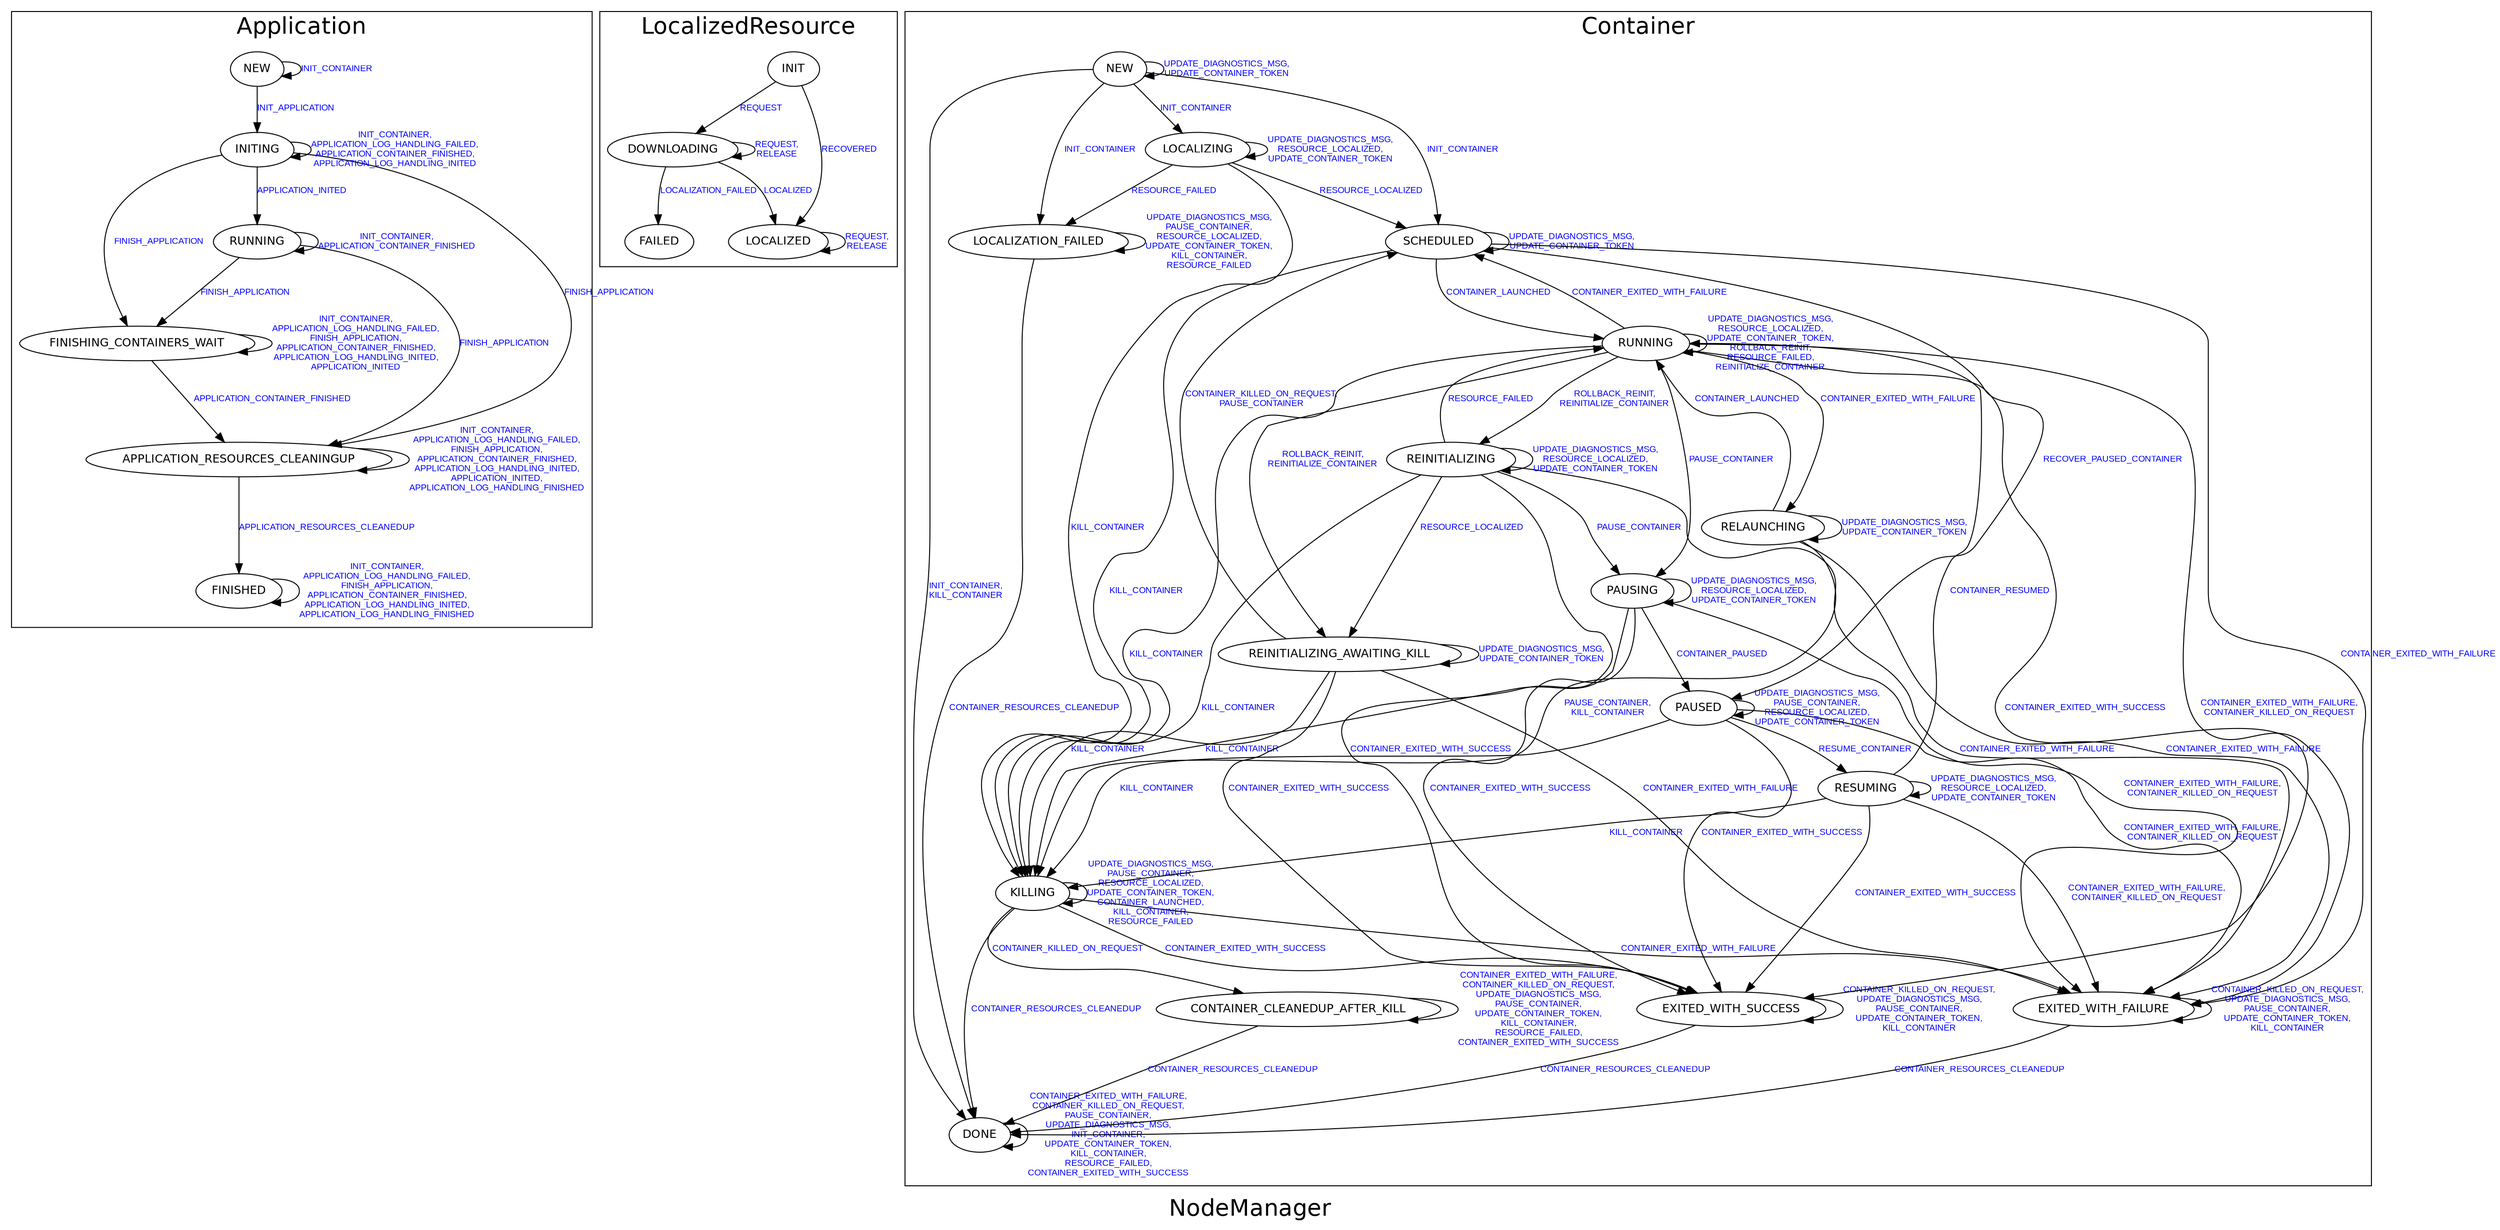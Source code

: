 digraph NodeManager {
graph [ label="NodeManager", fontsize=24, fontname=Helvetica];
node [fontsize=12, fontname=Helvetica];
edge [fontsize=9, fontcolor=blue, fontname=Arial];
subgraph cluster_Application {
label="Application"
  "Application.FINISHING_CONTAINERS_WAIT" [ label = FINISHING_CONTAINERS_WAIT ];
  "Application.FINISHING_CONTAINERS_WAIT" -> "Application.FINISHING_CONTAINERS_WAIT" [ label = "INIT_CONTAINER,\nAPPLICATION_LOG_HANDLING_FAILED,\nFINISH_APPLICATION,\nAPPLICATION_CONTAINER_FINISHED,\nAPPLICATION_LOG_HANDLING_INITED,\nAPPLICATION_INITED" ];
  "Application.FINISHING_CONTAINERS_WAIT" -> "Application.APPLICATION_RESOURCES_CLEANINGUP" [ label = "APPLICATION_CONTAINER_FINISHED" ];
  "Application.INITING" [ label = INITING ];
  "Application.INITING" -> "Application.INITING" [ label = "INIT_CONTAINER,\nAPPLICATION_LOG_HANDLING_FAILED,\nAPPLICATION_CONTAINER_FINISHED,\nAPPLICATION_LOG_HANDLING_INITED" ];
  "Application.INITING" -> "Application.FINISHING_CONTAINERS_WAIT" [ label = "FINISH_APPLICATION" ];
  "Application.INITING" -> "Application.APPLICATION_RESOURCES_CLEANINGUP" [ label = "FINISH_APPLICATION" ];
  "Application.INITING" -> "Application.RUNNING" [ label = "APPLICATION_INITED" ];
  "Application.APPLICATION_RESOURCES_CLEANINGUP" [ label = APPLICATION_RESOURCES_CLEANINGUP ];
  "Application.APPLICATION_RESOURCES_CLEANINGUP" -> "Application.APPLICATION_RESOURCES_CLEANINGUP" [ label = "INIT_CONTAINER,\nAPPLICATION_LOG_HANDLING_FAILED,\nFINISH_APPLICATION,\nAPPLICATION_CONTAINER_FINISHED,\nAPPLICATION_LOG_HANDLING_INITED,\nAPPLICATION_INITED,\nAPPLICATION_LOG_HANDLING_FINISHED" ];
  "Application.APPLICATION_RESOURCES_CLEANINGUP" -> "Application.FINISHED" [ label = "APPLICATION_RESOURCES_CLEANEDUP" ];
  "Application.NEW" [ label = NEW ];
  "Application.NEW" -> "Application.NEW" [ label = "INIT_CONTAINER" ];
  "Application.NEW" -> "Application.INITING" [ label = "INIT_APPLICATION" ];
  "Application.FINISHED" [ label = FINISHED ];
  "Application.FINISHED" -> "Application.FINISHED" [ label = "INIT_CONTAINER,\nAPPLICATION_LOG_HANDLING_FAILED,\nFINISH_APPLICATION,\nAPPLICATION_CONTAINER_FINISHED,\nAPPLICATION_LOG_HANDLING_INITED,\nAPPLICATION_LOG_HANDLING_FINISHED" ];
  "Application.RUNNING" [ label = RUNNING ];
  "Application.RUNNING" -> "Application.RUNNING" [ label = "INIT_CONTAINER,\nAPPLICATION_CONTAINER_FINISHED" ];
  "Application.RUNNING" -> "Application.FINISHING_CONTAINERS_WAIT" [ label = "FINISH_APPLICATION" ];
  "Application.RUNNING" -> "Application.APPLICATION_RESOURCES_CLEANINGUP" [ label = "FINISH_APPLICATION" ];
}

subgraph cluster_LocalizedResource {
label="LocalizedResource"
  "LocalizedResource.LOCALIZED" [ label = LOCALIZED ];
  "LocalizedResource.LOCALIZED" -> "LocalizedResource.LOCALIZED" [ label = "REQUEST,\nRELEASE" ];
  "LocalizedResource.DOWNLOADING" [ label = DOWNLOADING ];
  "LocalizedResource.DOWNLOADING" -> "LocalizedResource.DOWNLOADING" [ label = "REQUEST,\nRELEASE" ];
  "LocalizedResource.DOWNLOADING" -> "LocalizedResource.FAILED" [ label = "LOCALIZATION_FAILED" ];
  "LocalizedResource.DOWNLOADING" -> "LocalizedResource.LOCALIZED" [ label = "LOCALIZED" ];
  "LocalizedResource.FAILED" [ label = FAILED ];
  "LocalizedResource.INIT" [ label = INIT ];
  "LocalizedResource.INIT" -> "LocalizedResource.DOWNLOADING" [ label = "REQUEST" ];
  "LocalizedResource.INIT" -> "LocalizedResource.LOCALIZED" [ label = "RECOVERED" ];
}

subgraph cluster_Container {
label="Container"
  "Container.NEW" [ label = NEW ];
  "Container.NEW" -> "Container.NEW" [ label = "UPDATE_DIAGNOSTICS_MSG,\nUPDATE_CONTAINER_TOKEN" ];
  "Container.NEW" -> "Container.LOCALIZING" [ label = "INIT_CONTAINER" ];
  "Container.NEW" -> "Container.LOCALIZATION_FAILED" [ label = "INIT_CONTAINER" ];
  "Container.NEW" -> "Container.SCHEDULED" [ label = "INIT_CONTAINER" ];
  "Container.NEW" -> "Container.DONE" [ label = "INIT_CONTAINER,\nKILL_CONTAINER" ];
  "Container.EXITED_WITH_SUCCESS" [ label = EXITED_WITH_SUCCESS ];
  "Container.EXITED_WITH_SUCCESS" -> "Container.EXITED_WITH_SUCCESS" [ label = "CONTAINER_KILLED_ON_REQUEST,\nUPDATE_DIAGNOSTICS_MSG,\nPAUSE_CONTAINER,\nUPDATE_CONTAINER_TOKEN,\nKILL_CONTAINER" ];
  "Container.EXITED_WITH_SUCCESS" -> "Container.DONE" [ label = "CONTAINER_RESOURCES_CLEANEDUP" ];
  "Container.RUNNING" [ label = RUNNING ];
  "Container.RUNNING" -> "Container.SCHEDULED" [ label = "CONTAINER_EXITED_WITH_FAILURE" ];
  "Container.RUNNING" -> "Container.RELAUNCHING" [ label = "CONTAINER_EXITED_WITH_FAILURE" ];
  "Container.RUNNING" -> "Container.EXITED_WITH_FAILURE" [ label = "CONTAINER_EXITED_WITH_FAILURE,\nCONTAINER_KILLED_ON_REQUEST" ];
  "Container.RUNNING" -> "Container.RUNNING" [ label = "UPDATE_DIAGNOSTICS_MSG,\nRESOURCE_LOCALIZED,\nUPDATE_CONTAINER_TOKEN,\nROLLBACK_REINIT,\nRESOURCE_FAILED,\nREINITIALIZE_CONTAINER" ];
  "Container.RUNNING" -> "Container.PAUSING" [ label = "PAUSE_CONTAINER" ];
  "Container.RUNNING" -> "Container.REINITIALIZING" [ label = "ROLLBACK_REINIT,\nREINITIALIZE_CONTAINER" ];
  "Container.RUNNING" -> "Container.REINITIALIZING_AWAITING_KILL" [ label = "ROLLBACK_REINIT,\nREINITIALIZE_CONTAINER" ];
  "Container.RUNNING" -> "Container.KILLING" [ label = "KILL_CONTAINER" ];
  "Container.RUNNING" -> "Container.EXITED_WITH_SUCCESS" [ label = "CONTAINER_EXITED_WITH_SUCCESS" ];
  "Container.RELAUNCHING" [ label = RELAUNCHING ];
  "Container.RELAUNCHING" -> "Container.EXITED_WITH_FAILURE" [ label = "CONTAINER_EXITED_WITH_FAILURE" ];
  "Container.RELAUNCHING" -> "Container.RELAUNCHING" [ label = "UPDATE_DIAGNOSTICS_MSG,\nUPDATE_CONTAINER_TOKEN" ];
  "Container.RELAUNCHING" -> "Container.KILLING" [ label = "PAUSE_CONTAINER,\nKILL_CONTAINER" ];
  "Container.RELAUNCHING" -> "Container.RUNNING" [ label = "CONTAINER_LAUNCHED" ];
  "Container.CONTAINER_CLEANEDUP_AFTER_KILL" [ label = CONTAINER_CLEANEDUP_AFTER_KILL ];
  "Container.CONTAINER_CLEANEDUP_AFTER_KILL" -> "Container.CONTAINER_CLEANEDUP_AFTER_KILL" [ label = "CONTAINER_EXITED_WITH_FAILURE,\nCONTAINER_KILLED_ON_REQUEST,\nUPDATE_DIAGNOSTICS_MSG,\nPAUSE_CONTAINER,\nUPDATE_CONTAINER_TOKEN,\nKILL_CONTAINER,\nRESOURCE_FAILED,\nCONTAINER_EXITED_WITH_SUCCESS" ];
  "Container.CONTAINER_CLEANEDUP_AFTER_KILL" -> "Container.DONE" [ label = "CONTAINER_RESOURCES_CLEANEDUP" ];
  "Container.EXITED_WITH_FAILURE" [ label = EXITED_WITH_FAILURE ];
  "Container.EXITED_WITH_FAILURE" -> "Container.EXITED_WITH_FAILURE" [ label = "CONTAINER_KILLED_ON_REQUEST,\nUPDATE_DIAGNOSTICS_MSG,\nPAUSE_CONTAINER,\nUPDATE_CONTAINER_TOKEN,\nKILL_CONTAINER" ];
  "Container.EXITED_WITH_FAILURE" -> "Container.DONE" [ label = "CONTAINER_RESOURCES_CLEANEDUP" ];
  "Container.REINITIALIZING" [ label = REINITIALIZING ];
  "Container.REINITIALIZING" -> "Container.EXITED_WITH_FAILURE" [ label = "CONTAINER_EXITED_WITH_FAILURE" ];
  "Container.REINITIALIZING" -> "Container.REINITIALIZING" [ label = "UPDATE_DIAGNOSTICS_MSG,\nRESOURCE_LOCALIZED,\nUPDATE_CONTAINER_TOKEN" ];
  "Container.REINITIALIZING" -> "Container.PAUSING" [ label = "PAUSE_CONTAINER" ];
  "Container.REINITIALIZING" -> "Container.REINITIALIZING_AWAITING_KILL" [ label = "RESOURCE_LOCALIZED" ];
  "Container.REINITIALIZING" -> "Container.KILLING" [ label = "KILL_CONTAINER" ];
  "Container.REINITIALIZING" -> "Container.RUNNING" [ label = "RESOURCE_FAILED" ];
  "Container.REINITIALIZING" -> "Container.EXITED_WITH_SUCCESS" [ label = "CONTAINER_EXITED_WITH_SUCCESS" ];
  "Container.RESUMING" [ label = RESUMING ];
  "Container.RESUMING" -> "Container.EXITED_WITH_FAILURE" [ label = "CONTAINER_EXITED_WITH_FAILURE,\nCONTAINER_KILLED_ON_REQUEST" ];
  "Container.RESUMING" -> "Container.RESUMING" [ label = "UPDATE_DIAGNOSTICS_MSG,\nRESOURCE_LOCALIZED,\nUPDATE_CONTAINER_TOKEN" ];
  "Container.RESUMING" -> "Container.KILLING" [ label = "KILL_CONTAINER" ];
  "Container.RESUMING" -> "Container.RUNNING" [ label = "CONTAINER_RESUMED" ];
  "Container.RESUMING" -> "Container.EXITED_WITH_SUCCESS" [ label = "CONTAINER_EXITED_WITH_SUCCESS" ];
  "Container.SCHEDULED" [ label = SCHEDULED ];
  "Container.SCHEDULED" -> "Container.EXITED_WITH_FAILURE" [ label = "CONTAINER_EXITED_WITH_FAILURE" ];
  "Container.SCHEDULED" -> "Container.PAUSED" [ label = "RECOVER_PAUSED_CONTAINER" ];
  "Container.SCHEDULED" -> "Container.SCHEDULED" [ label = "UPDATE_DIAGNOSTICS_MSG,\nUPDATE_CONTAINER_TOKEN" ];
  "Container.SCHEDULED" -> "Container.RUNNING" [ label = "CONTAINER_LAUNCHED" ];
  "Container.SCHEDULED" -> "Container.KILLING" [ label = "KILL_CONTAINER" ];
  "Container.REINITIALIZING_AWAITING_KILL" [ label = REINITIALIZING_AWAITING_KILL ];
  "Container.REINITIALIZING_AWAITING_KILL" -> "Container.EXITED_WITH_FAILURE" [ label = "CONTAINER_EXITED_WITH_FAILURE" ];
  "Container.REINITIALIZING_AWAITING_KILL" -> "Container.SCHEDULED" [ label = "CONTAINER_KILLED_ON_REQUEST,\nPAUSE_CONTAINER" ];
  "Container.REINITIALIZING_AWAITING_KILL" -> "Container.REINITIALIZING_AWAITING_KILL" [ label = "UPDATE_DIAGNOSTICS_MSG,\nUPDATE_CONTAINER_TOKEN" ];
  "Container.REINITIALIZING_AWAITING_KILL" -> "Container.KILLING" [ label = "KILL_CONTAINER" ];
  "Container.REINITIALIZING_AWAITING_KILL" -> "Container.EXITED_WITH_SUCCESS" [ label = "CONTAINER_EXITED_WITH_SUCCESS" ];
  "Container.LOCALIZATION_FAILED" [ label = LOCALIZATION_FAILED ];
  "Container.LOCALIZATION_FAILED" -> "Container.LOCALIZATION_FAILED" [ label = "UPDATE_DIAGNOSTICS_MSG,\nPAUSE_CONTAINER,\nRESOURCE_LOCALIZED,\nUPDATE_CONTAINER_TOKEN,\nKILL_CONTAINER,\nRESOURCE_FAILED" ];
  "Container.LOCALIZATION_FAILED" -> "Container.DONE" [ label = "CONTAINER_RESOURCES_CLEANEDUP" ];
  "Container.LOCALIZING" [ label = LOCALIZING ];
  "Container.LOCALIZING" -> "Container.LOCALIZING" [ label = "UPDATE_DIAGNOSTICS_MSG,\nRESOURCE_LOCALIZED,\nUPDATE_CONTAINER_TOKEN" ];
  "Container.LOCALIZING" -> "Container.SCHEDULED" [ label = "RESOURCE_LOCALIZED" ];
  "Container.LOCALIZING" -> "Container.KILLING" [ label = "KILL_CONTAINER" ];
  "Container.LOCALIZING" -> "Container.LOCALIZATION_FAILED" [ label = "RESOURCE_FAILED" ];
  "Container.DONE" [ label = DONE ];
  "Container.DONE" -> "Container.DONE" [ label = "CONTAINER_EXITED_WITH_FAILURE,\nCONTAINER_KILLED_ON_REQUEST,\nPAUSE_CONTAINER,\nUPDATE_DIAGNOSTICS_MSG,\nINIT_CONTAINER,\nUPDATE_CONTAINER_TOKEN,\nKILL_CONTAINER,\nRESOURCE_FAILED,\nCONTAINER_EXITED_WITH_SUCCESS" ];
  "Container.KILLING" [ label = KILLING ];
  "Container.KILLING" -> "Container.EXITED_WITH_FAILURE" [ label = "CONTAINER_EXITED_WITH_FAILURE" ];
  "Container.KILLING" -> "Container.CONTAINER_CLEANEDUP_AFTER_KILL" [ label = "CONTAINER_KILLED_ON_REQUEST" ];
  "Container.KILLING" -> "Container.KILLING" [ label = "UPDATE_DIAGNOSTICS_MSG,\nPAUSE_CONTAINER,\nRESOURCE_LOCALIZED,\nUPDATE_CONTAINER_TOKEN,\nCONTAINER_LAUNCHED,\nKILL_CONTAINER,\nRESOURCE_FAILED" ];
  "Container.KILLING" -> "Container.DONE" [ label = "CONTAINER_RESOURCES_CLEANEDUP" ];
  "Container.KILLING" -> "Container.EXITED_WITH_SUCCESS" [ label = "CONTAINER_EXITED_WITH_SUCCESS" ];
  "Container.PAUSED" [ label = PAUSED ];
  "Container.PAUSED" -> "Container.EXITED_WITH_FAILURE" [ label = "CONTAINER_EXITED_WITH_FAILURE,\nCONTAINER_KILLED_ON_REQUEST" ];
  "Container.PAUSED" -> "Container.PAUSED" [ label = "UPDATE_DIAGNOSTICS_MSG,\nPAUSE_CONTAINER,\nRESOURCE_LOCALIZED,\nUPDATE_CONTAINER_TOKEN" ];
  "Container.PAUSED" -> "Container.RESUMING" [ label = "RESUME_CONTAINER" ];
  "Container.PAUSED" -> "Container.KILLING" [ label = "KILL_CONTAINER" ];
  "Container.PAUSED" -> "Container.EXITED_WITH_SUCCESS" [ label = "CONTAINER_EXITED_WITH_SUCCESS" ];
  "Container.PAUSING" [ label = PAUSING ];
  "Container.PAUSING" -> "Container.PAUSED" [ label = "CONTAINER_PAUSED" ];
  "Container.PAUSING" -> "Container.EXITED_WITH_FAILURE" [ label = "CONTAINER_EXITED_WITH_FAILURE,\nCONTAINER_KILLED_ON_REQUEST" ];
  "Container.PAUSING" -> "Container.PAUSING" [ label = "UPDATE_DIAGNOSTICS_MSG,\nRESOURCE_LOCALIZED,\nUPDATE_CONTAINER_TOKEN" ];
  "Container.PAUSING" -> "Container.KILLING" [ label = "KILL_CONTAINER" ];
  "Container.PAUSING" -> "Container.EXITED_WITH_SUCCESS" [ label = "CONTAINER_EXITED_WITH_SUCCESS" ];
}

}
